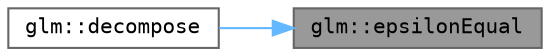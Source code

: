 digraph "glm::epsilonEqual"
{
 // LATEX_PDF_SIZE
  bgcolor="transparent";
  edge [fontname=Terminal,fontsize=10,labelfontname=Helvetica,labelfontsize=10];
  node [fontname=Terminal,fontsize=10,shape=box,height=0.2,width=0.4];
  rankdir="RL";
  Node1 [label="glm::epsilonEqual",height=0.2,width=0.4,color="gray40", fillcolor="grey60", style="filled", fontcolor="black",tooltip=" "];
  Node1 -> Node2 [dir="back",color="steelblue1",style="solid"];
  Node2 [label="glm::decompose",height=0.2,width=0.4,color="grey40", fillcolor="white", style="filled",URL="$group__gtx__matrix__decompose.html#gabd7878e1b23aab583bc01040c5ed2b71",tooltip=" "];
}
